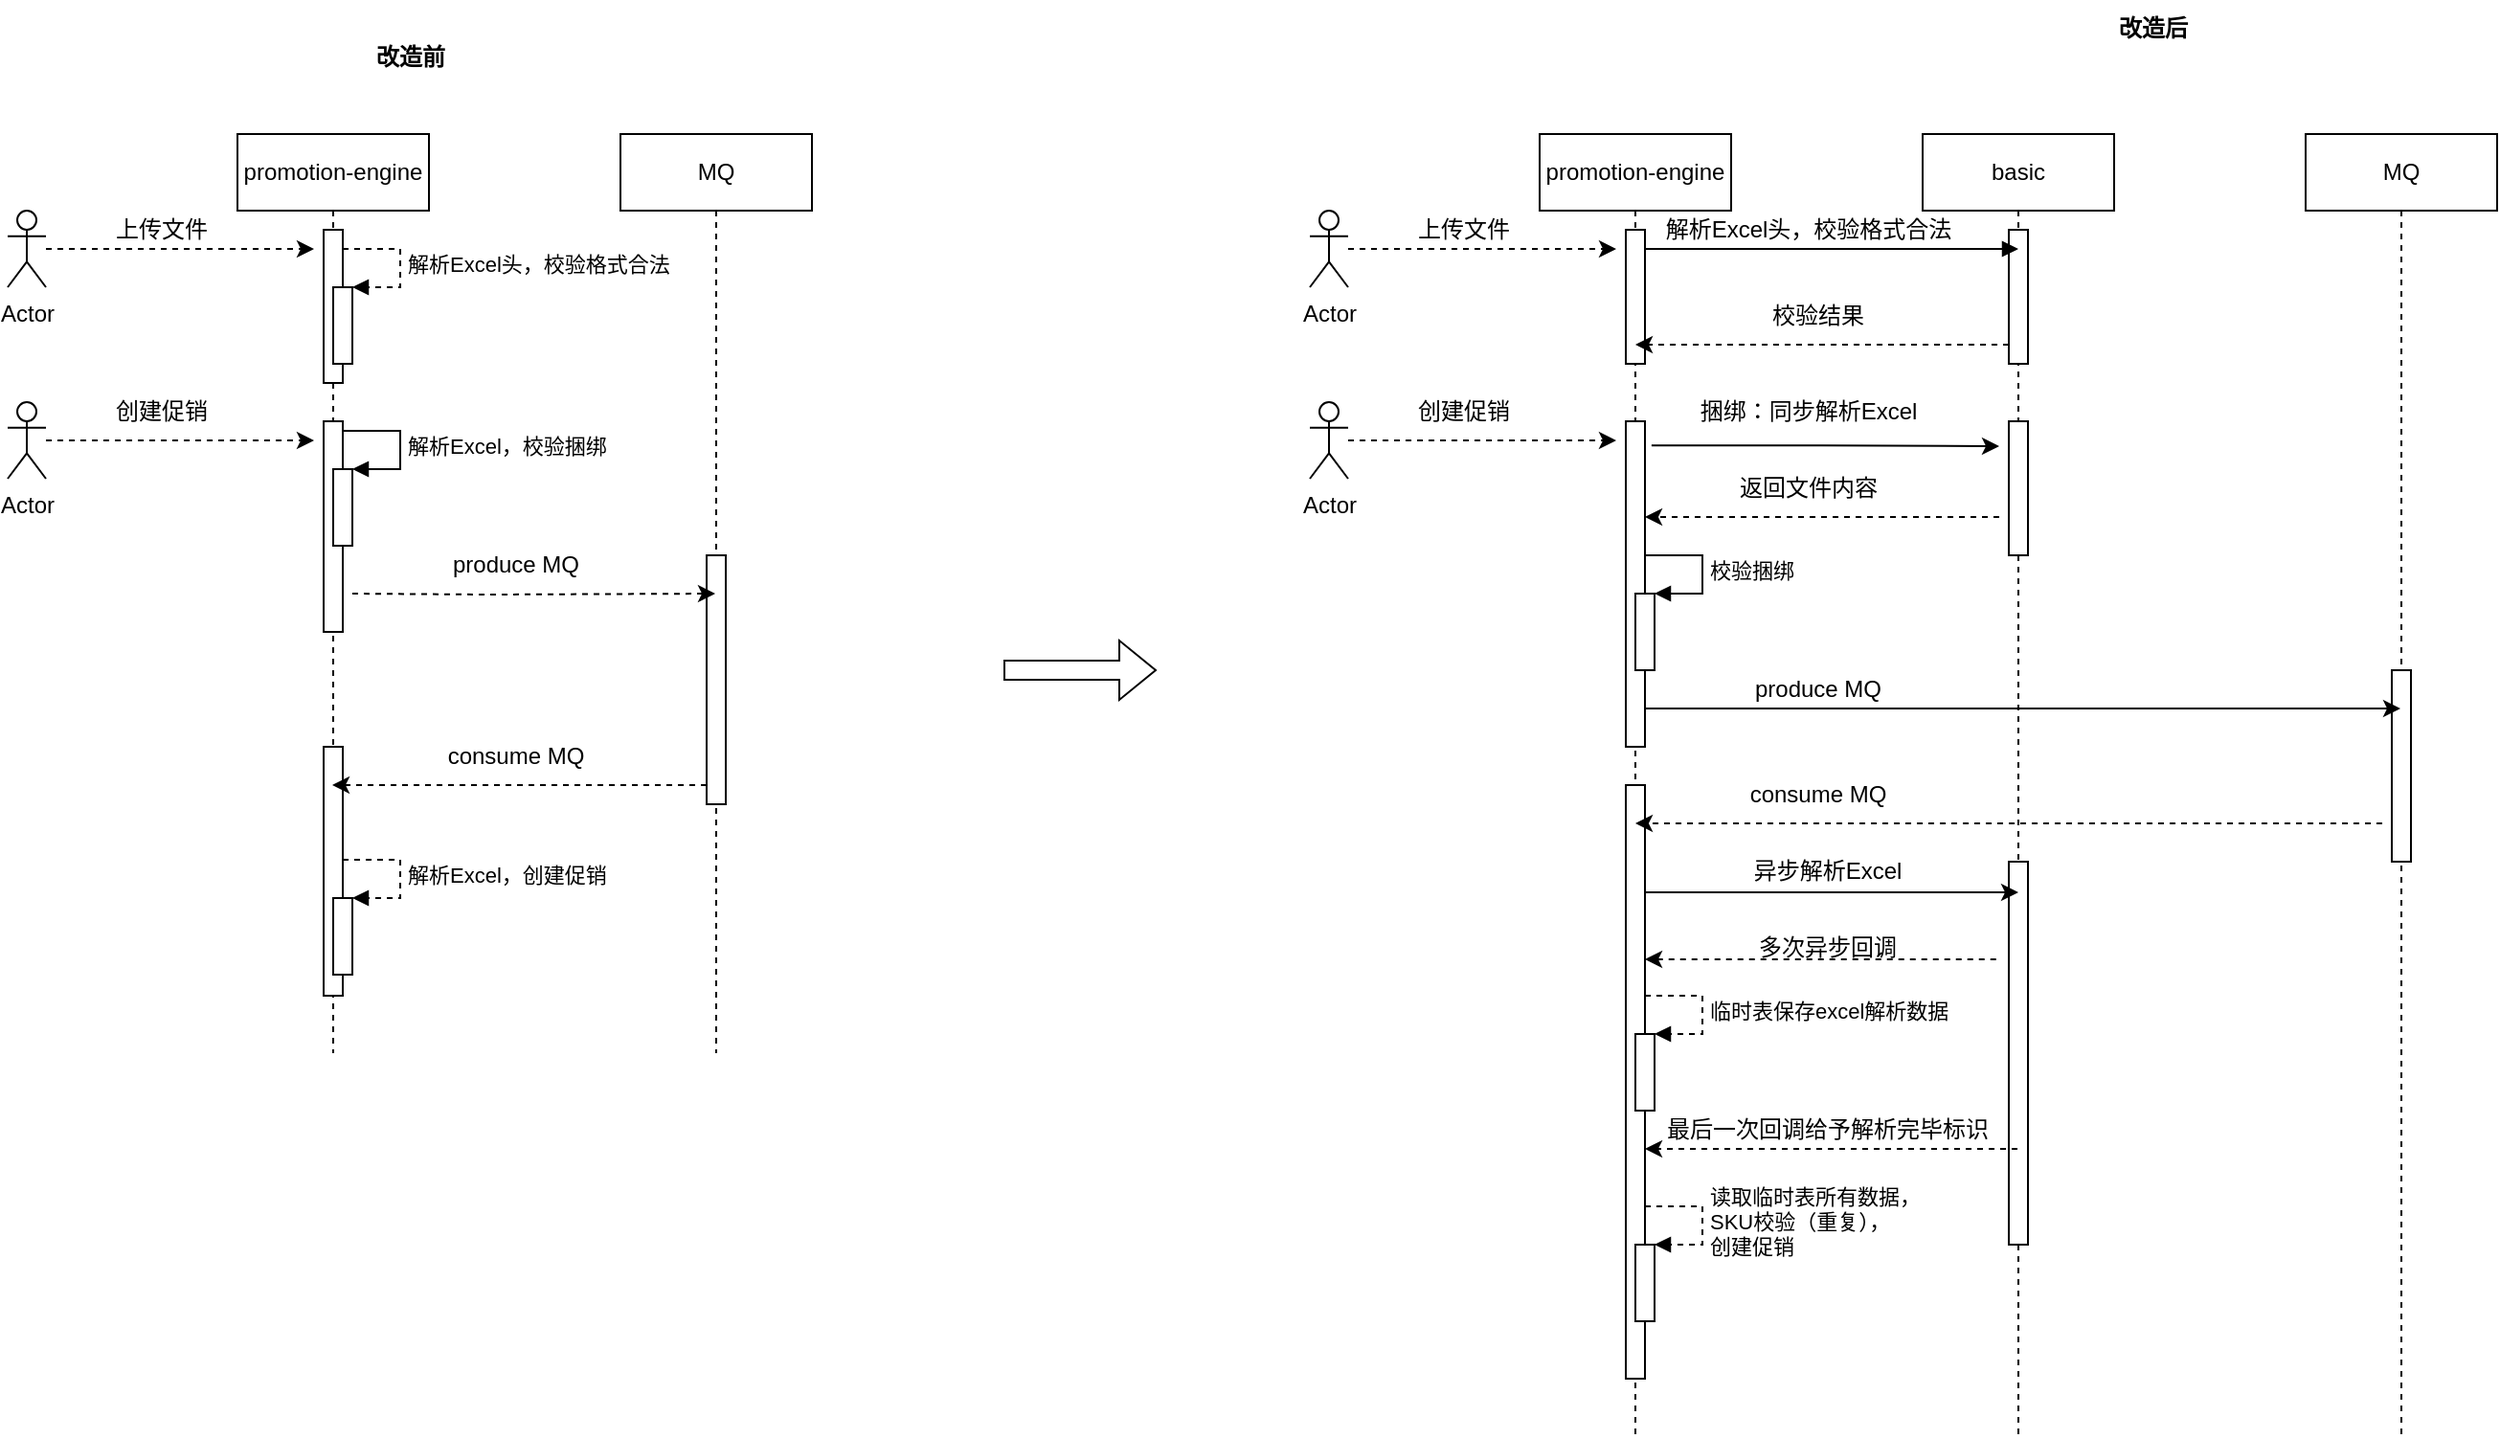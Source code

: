 <mxfile version="21.0.6" type="github">
  <diagram id="daWr7Y4OFURx9f-IC2Lk" name="第 1 页">
    <mxGraphModel dx="1830" dy="636" grid="1" gridSize="10" guides="1" tooltips="1" connect="1" arrows="1" fold="1" page="1" pageScale="1" pageWidth="827" pageHeight="1169" math="0" shadow="0">
      <root>
        <mxCell id="0" />
        <mxCell id="1" parent="0" />
        <mxCell id="nyJuiaISvNmFmO7uwHaw-2" value="promotion-engine" style="shape=umlLifeline;perimeter=lifelinePerimeter;whiteSpace=wrap;html=1;container=1;collapsible=0;recursiveResize=0;outlineConnect=0;" parent="1" vertex="1">
          <mxGeometry x="80" y="160" width="100" height="480" as="geometry" />
        </mxCell>
        <mxCell id="nyJuiaISvNmFmO7uwHaw-8" value="" style="html=1;points=[];perimeter=orthogonalPerimeter;" parent="nyJuiaISvNmFmO7uwHaw-2" vertex="1">
          <mxGeometry x="45" y="320" width="10" height="130" as="geometry" />
        </mxCell>
        <mxCell id="nyJuiaISvNmFmO7uwHaw-15" value="" style="html=1;points=[];perimeter=orthogonalPerimeter;" parent="nyJuiaISvNmFmO7uwHaw-2" vertex="1">
          <mxGeometry x="50" y="399" width="10" height="40" as="geometry" />
        </mxCell>
        <mxCell id="nyJuiaISvNmFmO7uwHaw-16" value="解析Excel，创建促销" style="edgeStyle=orthogonalEdgeStyle;html=1;align=left;spacingLeft=2;endArrow=block;rounded=0;entryX=1;entryY=0;dashed=1;" parent="nyJuiaISvNmFmO7uwHaw-2" target="nyJuiaISvNmFmO7uwHaw-15" edge="1">
          <mxGeometry relative="1" as="geometry">
            <mxPoint x="55" y="379" as="sourcePoint" />
            <Array as="points">
              <mxPoint x="85" y="379" />
            </Array>
          </mxGeometry>
        </mxCell>
        <mxCell id="nyJuiaISvNmFmO7uwHaw-18" value="" style="html=1;points=[];perimeter=orthogonalPerimeter;" parent="nyJuiaISvNmFmO7uwHaw-2" vertex="1">
          <mxGeometry x="45" y="50" width="10" height="80" as="geometry" />
        </mxCell>
        <mxCell id="nyJuiaISvNmFmO7uwHaw-21" value="" style="html=1;points=[];perimeter=orthogonalPerimeter;" parent="nyJuiaISvNmFmO7uwHaw-2" vertex="1">
          <mxGeometry x="50" y="80" width="10" height="40" as="geometry" />
        </mxCell>
        <mxCell id="nyJuiaISvNmFmO7uwHaw-22" value="解析Excel头，校验格式合法" style="edgeStyle=orthogonalEdgeStyle;html=1;align=left;spacingLeft=2;endArrow=block;rounded=0;entryX=1;entryY=0;dashed=1;" parent="nyJuiaISvNmFmO7uwHaw-2" target="nyJuiaISvNmFmO7uwHaw-21" edge="1">
          <mxGeometry relative="1" as="geometry">
            <mxPoint x="55" y="60" as="sourcePoint" />
            <Array as="points">
              <mxPoint x="85" y="60" />
            </Array>
          </mxGeometry>
        </mxCell>
        <mxCell id="nyJuiaISvNmFmO7uwHaw-30" value="" style="html=1;points=[];perimeter=orthogonalPerimeter;" parent="nyJuiaISvNmFmO7uwHaw-2" vertex="1">
          <mxGeometry x="45" y="150" width="10" height="110" as="geometry" />
        </mxCell>
        <mxCell id="nyJuiaISvNmFmO7uwHaw-3" value="" style="html=1;points=[];perimeter=orthogonalPerimeter;" parent="nyJuiaISvNmFmO7uwHaw-2" vertex="1">
          <mxGeometry x="50" y="175" width="10" height="40" as="geometry" />
        </mxCell>
        <mxCell id="nyJuiaISvNmFmO7uwHaw-4" value="解析Excel，校验捆绑" style="edgeStyle=orthogonalEdgeStyle;html=1;align=left;spacingLeft=2;endArrow=block;rounded=0;entryX=1;entryY=0;" parent="nyJuiaISvNmFmO7uwHaw-2" target="nyJuiaISvNmFmO7uwHaw-3" edge="1">
          <mxGeometry relative="1" as="geometry">
            <mxPoint x="55" y="155" as="sourcePoint" />
            <Array as="points">
              <mxPoint x="85" y="155" />
            </Array>
          </mxGeometry>
        </mxCell>
        <mxCell id="nyJuiaISvNmFmO7uwHaw-7" value="MQ" style="shape=umlLifeline;perimeter=lifelinePerimeter;whiteSpace=wrap;html=1;container=1;collapsible=0;recursiveResize=0;outlineConnect=0;" parent="1" vertex="1">
          <mxGeometry x="280" y="160" width="100" height="480" as="geometry" />
        </mxCell>
        <mxCell id="nyJuiaISvNmFmO7uwHaw-9" value="" style="html=1;points=[];perimeter=orthogonalPerimeter;" parent="nyJuiaISvNmFmO7uwHaw-7" vertex="1">
          <mxGeometry x="45" y="220" width="10" height="130" as="geometry" />
        </mxCell>
        <mxCell id="nyJuiaISvNmFmO7uwHaw-10" style="edgeStyle=orthogonalEdgeStyle;rounded=0;orthogonalLoop=1;jettySize=auto;html=1;dashed=1;" parent="1" target="nyJuiaISvNmFmO7uwHaw-7" edge="1">
          <mxGeometry relative="1" as="geometry">
            <mxPoint x="140" y="400" as="sourcePoint" />
            <mxPoint x="310" y="380" as="targetPoint" />
            <Array as="points" />
          </mxGeometry>
        </mxCell>
        <mxCell id="nyJuiaISvNmFmO7uwHaw-11" value="produce MQ" style="text;html=1;align=center;verticalAlign=middle;resizable=0;points=[];autosize=1;strokeColor=none;fillColor=none;" parent="1" vertex="1">
          <mxGeometry x="180" y="370" width="90" height="30" as="geometry" />
        </mxCell>
        <mxCell id="nyJuiaISvNmFmO7uwHaw-13" style="edgeStyle=orthogonalEdgeStyle;rounded=0;orthogonalLoop=1;jettySize=auto;html=1;dashed=1;" parent="1" source="nyJuiaISvNmFmO7uwHaw-9" edge="1">
          <mxGeometry relative="1" as="geometry">
            <mxPoint x="129.5" y="500" as="targetPoint" />
            <Array as="points">
              <mxPoint x="310" y="500" />
              <mxPoint x="310" y="500" />
            </Array>
          </mxGeometry>
        </mxCell>
        <mxCell id="nyJuiaISvNmFmO7uwHaw-14" value="consume&amp;nbsp;MQ" style="text;html=1;align=center;verticalAlign=middle;resizable=0;points=[];autosize=1;strokeColor=none;fillColor=none;" parent="1" vertex="1">
          <mxGeometry x="180" y="470" width="90" height="30" as="geometry" />
        </mxCell>
        <mxCell id="nyJuiaISvNmFmO7uwHaw-19" style="edgeStyle=orthogonalEdgeStyle;rounded=0;orthogonalLoop=1;jettySize=auto;html=1;dashed=1;" parent="1" source="nyJuiaISvNmFmO7uwHaw-17" edge="1">
          <mxGeometry relative="1" as="geometry">
            <mxPoint x="120" y="220" as="targetPoint" />
          </mxGeometry>
        </mxCell>
        <mxCell id="nyJuiaISvNmFmO7uwHaw-17" value="Actor" style="shape=umlActor;verticalLabelPosition=bottom;verticalAlign=top;html=1;" parent="1" vertex="1">
          <mxGeometry x="-40" y="200" width="20" height="40" as="geometry" />
        </mxCell>
        <mxCell id="nyJuiaISvNmFmO7uwHaw-23" value="上传文件" style="text;html=1;align=center;verticalAlign=middle;resizable=0;points=[];autosize=1;strokeColor=none;fillColor=none;" parent="1" vertex="1">
          <mxGeometry x="5" y="195" width="70" height="30" as="geometry" />
        </mxCell>
        <mxCell id="nyJuiaISvNmFmO7uwHaw-27" style="edgeStyle=orthogonalEdgeStyle;rounded=0;orthogonalLoop=1;jettySize=auto;html=1;dashed=1;" parent="1" source="nyJuiaISvNmFmO7uwHaw-28" edge="1">
          <mxGeometry relative="1" as="geometry">
            <mxPoint x="120" y="320" as="targetPoint" />
          </mxGeometry>
        </mxCell>
        <mxCell id="nyJuiaISvNmFmO7uwHaw-28" value="Actor" style="shape=umlActor;verticalLabelPosition=bottom;verticalAlign=top;html=1;" parent="1" vertex="1">
          <mxGeometry x="-40" y="300" width="20" height="40" as="geometry" />
        </mxCell>
        <mxCell id="nyJuiaISvNmFmO7uwHaw-29" value="创建促销" style="text;html=1;align=center;verticalAlign=middle;resizable=0;points=[];autosize=1;strokeColor=none;fillColor=none;" parent="1" vertex="1">
          <mxGeometry x="5" y="290" width="70" height="30" as="geometry" />
        </mxCell>
        <mxCell id="nyJuiaISvNmFmO7uwHaw-54" value="promotion-engine" style="shape=umlLifeline;perimeter=lifelinePerimeter;whiteSpace=wrap;html=1;container=1;collapsible=0;recursiveResize=0;outlineConnect=0;" parent="1" vertex="1">
          <mxGeometry x="760" y="160" width="100" height="680" as="geometry" />
        </mxCell>
        <mxCell id="nyJuiaISvNmFmO7uwHaw-55" value="" style="html=1;points=[];perimeter=orthogonalPerimeter;" parent="nyJuiaISvNmFmO7uwHaw-54" vertex="1">
          <mxGeometry x="45" y="340" width="10" height="310" as="geometry" />
        </mxCell>
        <mxCell id="nyJuiaISvNmFmO7uwHaw-56" value="" style="html=1;points=[];perimeter=orthogonalPerimeter;" parent="nyJuiaISvNmFmO7uwHaw-54" vertex="1">
          <mxGeometry x="50" y="470" width="10" height="40" as="geometry" />
        </mxCell>
        <mxCell id="nyJuiaISvNmFmO7uwHaw-57" value="临时表保存excel解析数据" style="edgeStyle=orthogonalEdgeStyle;html=1;align=left;spacingLeft=2;endArrow=block;rounded=0;entryX=1;entryY=0;dashed=1;" parent="nyJuiaISvNmFmO7uwHaw-54" target="nyJuiaISvNmFmO7uwHaw-56" edge="1">
          <mxGeometry x="0.013" relative="1" as="geometry">
            <mxPoint x="55" y="450" as="sourcePoint" />
            <Array as="points">
              <mxPoint x="85" y="450" />
            </Array>
            <mxPoint as="offset" />
          </mxGeometry>
        </mxCell>
        <mxCell id="nyJuiaISvNmFmO7uwHaw-58" value="" style="html=1;points=[];perimeter=orthogonalPerimeter;" parent="nyJuiaISvNmFmO7uwHaw-54" vertex="1">
          <mxGeometry x="45" y="50" width="10" height="70" as="geometry" />
        </mxCell>
        <mxCell id="nyJuiaISvNmFmO7uwHaw-61" value="" style="html=1;points=[];perimeter=orthogonalPerimeter;" parent="nyJuiaISvNmFmO7uwHaw-54" vertex="1">
          <mxGeometry x="45" y="150" width="10" height="170" as="geometry" />
        </mxCell>
        <mxCell id="nyJuiaISvNmFmO7uwHaw-62" value="" style="html=1;points=[];perimeter=orthogonalPerimeter;" parent="nyJuiaISvNmFmO7uwHaw-54" vertex="1">
          <mxGeometry x="50" y="240" width="10" height="40" as="geometry" />
        </mxCell>
        <mxCell id="nyJuiaISvNmFmO7uwHaw-63" value="校验捆绑" style="edgeStyle=orthogonalEdgeStyle;html=1;align=left;spacingLeft=2;endArrow=block;rounded=0;entryX=1;entryY=0;" parent="nyJuiaISvNmFmO7uwHaw-54" target="nyJuiaISvNmFmO7uwHaw-62" edge="1">
          <mxGeometry relative="1" as="geometry">
            <mxPoint x="55" y="220" as="sourcePoint" />
            <Array as="points">
              <mxPoint x="85" y="220" />
            </Array>
          </mxGeometry>
        </mxCell>
        <mxCell id="nyJuiaISvNmFmO7uwHaw-103" value="" style="html=1;points=[];perimeter=orthogonalPerimeter;" parent="nyJuiaISvNmFmO7uwHaw-54" vertex="1">
          <mxGeometry x="50" y="580" width="10" height="40" as="geometry" />
        </mxCell>
        <mxCell id="nyJuiaISvNmFmO7uwHaw-104" value="读取临时表所有数据，&lt;br&gt;SKU校验（重复），&lt;br&gt;创建促销" style="edgeStyle=orthogonalEdgeStyle;html=1;align=left;spacingLeft=2;endArrow=block;rounded=0;entryX=1;entryY=0;dashed=1;" parent="nyJuiaISvNmFmO7uwHaw-54" target="nyJuiaISvNmFmO7uwHaw-103" edge="1">
          <mxGeometry relative="1" as="geometry">
            <mxPoint x="55" y="560" as="sourcePoint" />
            <Array as="points">
              <mxPoint x="85" y="560" />
            </Array>
          </mxGeometry>
        </mxCell>
        <mxCell id="nyJuiaISvNmFmO7uwHaw-64" value="basic" style="shape=umlLifeline;perimeter=lifelinePerimeter;whiteSpace=wrap;html=1;container=1;collapsible=0;recursiveResize=0;outlineConnect=0;" parent="1" vertex="1">
          <mxGeometry x="960" y="160" width="100" height="680" as="geometry" />
        </mxCell>
        <mxCell id="nyJuiaISvNmFmO7uwHaw-65" value="" style="html=1;points=[];perimeter=orthogonalPerimeter;" parent="nyJuiaISvNmFmO7uwHaw-64" vertex="1">
          <mxGeometry x="45" y="150" width="10" height="70" as="geometry" />
        </mxCell>
        <mxCell id="nyJuiaISvNmFmO7uwHaw-76" value="" style="html=1;points=[];perimeter=orthogonalPerimeter;" parent="nyJuiaISvNmFmO7uwHaw-64" vertex="1">
          <mxGeometry x="45" y="50" width="10" height="70" as="geometry" />
        </mxCell>
        <mxCell id="nyJuiaISvNmFmO7uwHaw-93" value="" style="html=1;points=[];perimeter=orthogonalPerimeter;" parent="nyJuiaISvNmFmO7uwHaw-64" vertex="1">
          <mxGeometry x="45" y="380" width="10" height="200" as="geometry" />
        </mxCell>
        <mxCell id="nyJuiaISvNmFmO7uwHaw-70" style="edgeStyle=orthogonalEdgeStyle;rounded=0;orthogonalLoop=1;jettySize=auto;html=1;dashed=1;" parent="1" source="nyJuiaISvNmFmO7uwHaw-71" edge="1">
          <mxGeometry relative="1" as="geometry">
            <mxPoint x="800" y="220" as="targetPoint" />
          </mxGeometry>
        </mxCell>
        <mxCell id="nyJuiaISvNmFmO7uwHaw-71" value="Actor" style="shape=umlActor;verticalLabelPosition=bottom;verticalAlign=top;html=1;" parent="1" vertex="1">
          <mxGeometry x="640" y="200" width="20" height="40" as="geometry" />
        </mxCell>
        <mxCell id="nyJuiaISvNmFmO7uwHaw-72" value="上传文件" style="text;html=1;align=center;verticalAlign=middle;resizable=0;points=[];autosize=1;strokeColor=none;fillColor=none;" parent="1" vertex="1">
          <mxGeometry x="685" y="195" width="70" height="30" as="geometry" />
        </mxCell>
        <mxCell id="nyJuiaISvNmFmO7uwHaw-73" style="edgeStyle=orthogonalEdgeStyle;rounded=0;orthogonalLoop=1;jettySize=auto;html=1;dashed=1;" parent="1" source="nyJuiaISvNmFmO7uwHaw-74" edge="1">
          <mxGeometry relative="1" as="geometry">
            <mxPoint x="800" y="320" as="targetPoint" />
          </mxGeometry>
        </mxCell>
        <mxCell id="nyJuiaISvNmFmO7uwHaw-74" value="Actor" style="shape=umlActor;verticalLabelPosition=bottom;verticalAlign=top;html=1;" parent="1" vertex="1">
          <mxGeometry x="640" y="300" width="20" height="40" as="geometry" />
        </mxCell>
        <mxCell id="nyJuiaISvNmFmO7uwHaw-75" value="创建促销" style="text;html=1;align=center;verticalAlign=middle;resizable=0;points=[];autosize=1;strokeColor=none;fillColor=none;" parent="1" vertex="1">
          <mxGeometry x="685" y="290" width="70" height="30" as="geometry" />
        </mxCell>
        <mxCell id="nyJuiaISvNmFmO7uwHaw-77" value="" style="edgeStyle=orthogonalEdgeStyle;html=1;align=left;spacingLeft=2;endArrow=block;rounded=0;entryX=0.5;entryY=0.125;entryDx=0;entryDy=0;entryPerimeter=0;" parent="1" edge="1">
          <mxGeometry relative="1" as="geometry">
            <mxPoint x="815" y="220" as="sourcePoint" />
            <Array as="points" />
            <mxPoint x="1010" y="220" as="targetPoint" />
          </mxGeometry>
        </mxCell>
        <mxCell id="nyJuiaISvNmFmO7uwHaw-78" style="edgeStyle=orthogonalEdgeStyle;rounded=0;orthogonalLoop=1;jettySize=auto;html=1;entryX=0.5;entryY=0.857;entryDx=0;entryDy=0;entryPerimeter=0;dashed=1;" parent="1" source="nyJuiaISvNmFmO7uwHaw-76" target="nyJuiaISvNmFmO7uwHaw-58" edge="1">
          <mxGeometry relative="1" as="geometry">
            <Array as="points">
              <mxPoint x="990" y="270" />
              <mxPoint x="990" y="270" />
            </Array>
          </mxGeometry>
        </mxCell>
        <mxCell id="nyJuiaISvNmFmO7uwHaw-79" value="解析Excel头，校验格式合法" style="text;html=1;align=center;verticalAlign=middle;resizable=0;points=[];autosize=1;strokeColor=none;fillColor=none;" parent="1" vertex="1">
          <mxGeometry x="815" y="195" width="170" height="30" as="geometry" />
        </mxCell>
        <mxCell id="nyJuiaISvNmFmO7uwHaw-80" value="校验结果" style="text;html=1;align=center;verticalAlign=middle;resizable=0;points=[];autosize=1;strokeColor=none;fillColor=none;" parent="1" vertex="1">
          <mxGeometry x="870" y="240" width="70" height="30" as="geometry" />
        </mxCell>
        <mxCell id="nyJuiaISvNmFmO7uwHaw-82" style="edgeStyle=orthogonalEdgeStyle;rounded=0;orthogonalLoop=1;jettySize=auto;html=1;exitX=1.344;exitY=0.074;exitDx=0;exitDy=0;exitPerimeter=0;" parent="1" source="nyJuiaISvNmFmO7uwHaw-61" edge="1">
          <mxGeometry relative="1" as="geometry">
            <mxPoint x="1000" y="323" as="targetPoint" />
            <Array as="points" />
          </mxGeometry>
        </mxCell>
        <mxCell id="nyJuiaISvNmFmO7uwHaw-83" value="捆绑：同步解析Excel" style="text;html=1;align=center;verticalAlign=middle;resizable=0;points=[];autosize=1;strokeColor=none;fillColor=none;" parent="1" vertex="1">
          <mxGeometry x="830" y="290" width="140" height="30" as="geometry" />
        </mxCell>
        <mxCell id="nyJuiaISvNmFmO7uwHaw-84" style="edgeStyle=orthogonalEdgeStyle;rounded=0;orthogonalLoop=1;jettySize=auto;html=1;entryX=0.5;entryY=0.857;entryDx=0;entryDy=0;entryPerimeter=0;dashed=1;" parent="1" edge="1">
          <mxGeometry relative="1" as="geometry">
            <mxPoint x="1000" y="360" as="sourcePoint" />
            <mxPoint x="815" y="360" as="targetPoint" />
            <Array as="points">
              <mxPoint x="995" y="360.01" />
              <mxPoint x="995" y="360.01" />
            </Array>
          </mxGeometry>
        </mxCell>
        <mxCell id="nyJuiaISvNmFmO7uwHaw-85" value="返回文件内容" style="text;html=1;align=center;verticalAlign=middle;resizable=0;points=[];autosize=1;strokeColor=none;fillColor=none;" parent="1" vertex="1">
          <mxGeometry x="850" y="330" width="100" height="30" as="geometry" />
        </mxCell>
        <mxCell id="nyJuiaISvNmFmO7uwHaw-86" value="MQ" style="shape=umlLifeline;perimeter=lifelinePerimeter;whiteSpace=wrap;html=1;container=1;collapsible=0;recursiveResize=0;outlineConnect=0;" parent="1" vertex="1">
          <mxGeometry x="1160" y="160" width="100" height="680" as="geometry" />
        </mxCell>
        <mxCell id="nyJuiaISvNmFmO7uwHaw-87" value="" style="html=1;points=[];perimeter=orthogonalPerimeter;" parent="nyJuiaISvNmFmO7uwHaw-86" vertex="1">
          <mxGeometry x="45" y="280" width="10" height="100" as="geometry" />
        </mxCell>
        <mxCell id="nyJuiaISvNmFmO7uwHaw-89" style="edgeStyle=orthogonalEdgeStyle;rounded=0;orthogonalLoop=1;jettySize=auto;html=1;" parent="1" source="nyJuiaISvNmFmO7uwHaw-61" target="nyJuiaISvNmFmO7uwHaw-86" edge="1">
          <mxGeometry relative="1" as="geometry">
            <Array as="points">
              <mxPoint x="1150" y="460" />
              <mxPoint x="1150" y="460" />
            </Array>
          </mxGeometry>
        </mxCell>
        <mxCell id="nyJuiaISvNmFmO7uwHaw-90" value="produce&amp;nbsp;MQ" style="text;html=1;align=center;verticalAlign=middle;resizable=0;points=[];autosize=1;strokeColor=none;fillColor=none;" parent="1" vertex="1">
          <mxGeometry x="860" y="435" width="90" height="30" as="geometry" />
        </mxCell>
        <mxCell id="nyJuiaISvNmFmO7uwHaw-91" style="edgeStyle=orthogonalEdgeStyle;rounded=0;orthogonalLoop=1;jettySize=auto;html=1;dashed=1;" parent="1" target="nyJuiaISvNmFmO7uwHaw-54" edge="1">
          <mxGeometry relative="1" as="geometry">
            <mxPoint x="1200" y="520" as="sourcePoint" />
            <mxPoint x="960" y="510" as="targetPoint" />
            <Array as="points">
              <mxPoint x="930" y="520" />
              <mxPoint x="930" y="520" />
            </Array>
          </mxGeometry>
        </mxCell>
        <mxCell id="nyJuiaISvNmFmO7uwHaw-92" value="consume&amp;nbsp;MQ" style="text;html=1;align=center;verticalAlign=middle;resizable=0;points=[];autosize=1;strokeColor=none;fillColor=none;" parent="1" vertex="1">
          <mxGeometry x="860" y="490" width="90" height="30" as="geometry" />
        </mxCell>
        <mxCell id="nyJuiaISvNmFmO7uwHaw-94" style="edgeStyle=orthogonalEdgeStyle;rounded=0;orthogonalLoop=1;jettySize=auto;html=1;entryX=0.5;entryY=0.286;entryDx=0;entryDy=0;entryPerimeter=0;" parent="1" edge="1">
          <mxGeometry relative="1" as="geometry">
            <mxPoint x="815" y="556" as="sourcePoint" />
            <mxPoint x="1010" y="556.02" as="targetPoint" />
            <Array as="points">
              <mxPoint x="840" y="556" />
              <mxPoint x="840" y="556" />
            </Array>
          </mxGeometry>
        </mxCell>
        <mxCell id="nyJuiaISvNmFmO7uwHaw-95" style="edgeStyle=orthogonalEdgeStyle;rounded=0;orthogonalLoop=1;jettySize=auto;html=1;startArrow=classic;startFill=1;endArrow=none;endFill=0;dashed=1;" parent="1" edge="1">
          <mxGeometry relative="1" as="geometry">
            <mxPoint x="815" y="591" as="sourcePoint" />
            <mxPoint x="1000" y="591" as="targetPoint" />
            <Array as="points">
              <mxPoint x="840" y="591" />
              <mxPoint x="840" y="591" />
            </Array>
          </mxGeometry>
        </mxCell>
        <mxCell id="nyJuiaISvNmFmO7uwHaw-96" value="异步解析Excel" style="text;html=1;align=center;verticalAlign=middle;resizable=0;points=[];autosize=1;strokeColor=none;fillColor=none;" parent="1" vertex="1">
          <mxGeometry x="860" y="530" width="100" height="30" as="geometry" />
        </mxCell>
        <mxCell id="nyJuiaISvNmFmO7uwHaw-97" value="多次异步回调" style="text;html=1;align=center;verticalAlign=middle;resizable=0;points=[];autosize=1;strokeColor=none;fillColor=none;" parent="1" vertex="1">
          <mxGeometry x="860" y="570" width="100" height="30" as="geometry" />
        </mxCell>
        <mxCell id="nyJuiaISvNmFmO7uwHaw-98" style="edgeStyle=orthogonalEdgeStyle;rounded=0;orthogonalLoop=1;jettySize=auto;html=1;dashed=1;" parent="1" source="nyJuiaISvNmFmO7uwHaw-64" edge="1">
          <mxGeometry relative="1" as="geometry">
            <mxPoint x="984" y="690" as="sourcePoint" />
            <mxPoint x="815" y="690" as="targetPoint" />
            <Array as="points">
              <mxPoint x="970" y="690" />
              <mxPoint x="970" y="690" />
            </Array>
          </mxGeometry>
        </mxCell>
        <mxCell id="nyJuiaISvNmFmO7uwHaw-100" value="最后一次回调给予解析完毕标识" style="text;html=1;align=center;verticalAlign=middle;resizable=0;points=[];autosize=1;strokeColor=none;fillColor=none;" parent="1" vertex="1">
          <mxGeometry x="815" y="665" width="190" height="30" as="geometry" />
        </mxCell>
        <mxCell id="nyJuiaISvNmFmO7uwHaw-105" value="" style="shape=flexArrow;endArrow=classic;html=1;rounded=0;" parent="1" edge="1">
          <mxGeometry width="50" height="50" relative="1" as="geometry">
            <mxPoint x="480" y="440" as="sourcePoint" />
            <mxPoint x="560" y="440" as="targetPoint" />
          </mxGeometry>
        </mxCell>
        <mxCell id="nyJuiaISvNmFmO7uwHaw-106" value="&lt;b&gt;改造前&lt;/b&gt;" style="text;html=1;align=center;verticalAlign=middle;resizable=0;points=[];autosize=1;strokeColor=none;fillColor=none;" parent="1" vertex="1">
          <mxGeometry x="140" y="105" width="60" height="30" as="geometry" />
        </mxCell>
        <mxCell id="nyJuiaISvNmFmO7uwHaw-107" value="&lt;b&gt;改造后&lt;/b&gt;" style="text;html=1;align=center;verticalAlign=middle;resizable=0;points=[];autosize=1;strokeColor=none;fillColor=none;" parent="1" vertex="1">
          <mxGeometry x="1050" y="90" width="60" height="30" as="geometry" />
        </mxCell>
      </root>
    </mxGraphModel>
  </diagram>
</mxfile>
